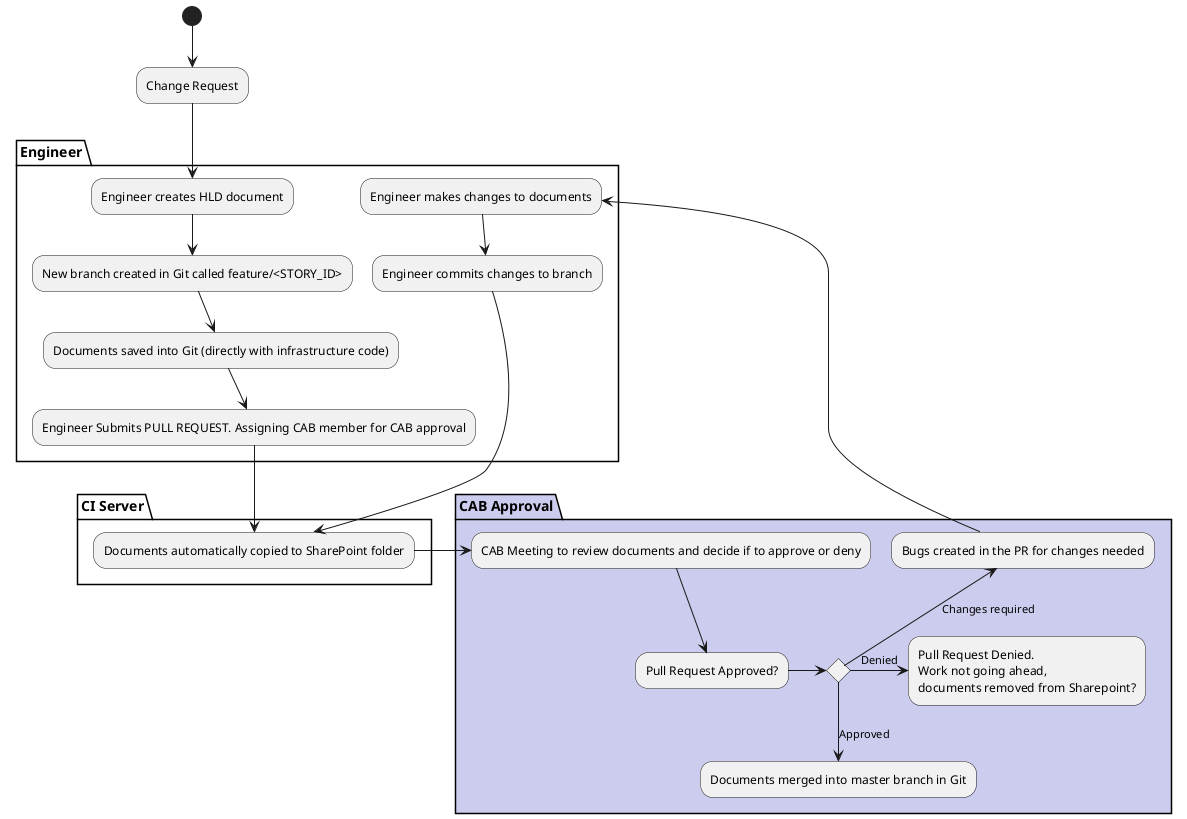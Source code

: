 @startuml

partition Engineer {
  "Engineer makes changes to documents" --> "Engineer commits changes to branch"
}


partition "CI Server" {
   "Engineer commits changes to branch" --> "Documents automatically copied to SharePoint folder"
}

(*) --> "Change Request"

partition Engineer {
  "Change Request" --> "Engineer creates HLD document"
  --> "New branch created in Git called feature/<STORY_ID>"
  --> "Documents saved into Git (directly with infrastructure code)"
  --> "Engineer Submits PULL REQUEST. Assigning CAB member for CAB approval"
    --> "Documents automatically copied to SharePoint folder"
}


partition "CAB Approval" #CCCCEE {
  "Documents automatically copied to SharePoint folder" -right-> "CAB Meeting to review documents and decide if to approve or deny"
}

partition "CAB Approval" #CCCCEE {
  "CAB Meeting to review documents and decide if to approve or deny" --> "Pull Request Approved?"
   -left-> if "" then
     -down->[Approved] "Documents merged into master branch in Git"
   else
     -up-> [Changes required] "Bugs created in the PR for changes needed"
     -up-> "Engineer makes changes to documents"
   else
     -right-> [Denied] "Pull Request Denied. 
     Work not going ahead, 
     documents removed from Sharepoint?"
   endif

}
@enduml
